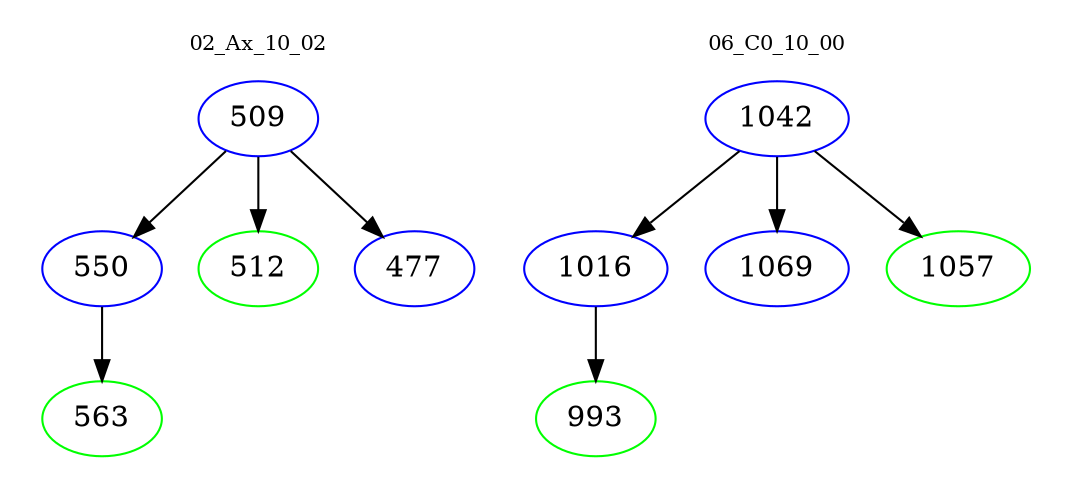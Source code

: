 digraph{
subgraph cluster_0 {
color = white
label = "02_Ax_10_02";
fontsize=10;
T0_509 [label="509", color="blue"]
T0_509 -> T0_550 [color="black"]
T0_550 [label="550", color="blue"]
T0_550 -> T0_563 [color="black"]
T0_563 [label="563", color="green"]
T0_509 -> T0_512 [color="black"]
T0_512 [label="512", color="green"]
T0_509 -> T0_477 [color="black"]
T0_477 [label="477", color="blue"]
}
subgraph cluster_1 {
color = white
label = "06_C0_10_00";
fontsize=10;
T1_1042 [label="1042", color="blue"]
T1_1042 -> T1_1016 [color="black"]
T1_1016 [label="1016", color="blue"]
T1_1016 -> T1_993 [color="black"]
T1_993 [label="993", color="green"]
T1_1042 -> T1_1069 [color="black"]
T1_1069 [label="1069", color="blue"]
T1_1042 -> T1_1057 [color="black"]
T1_1057 [label="1057", color="green"]
}
}
